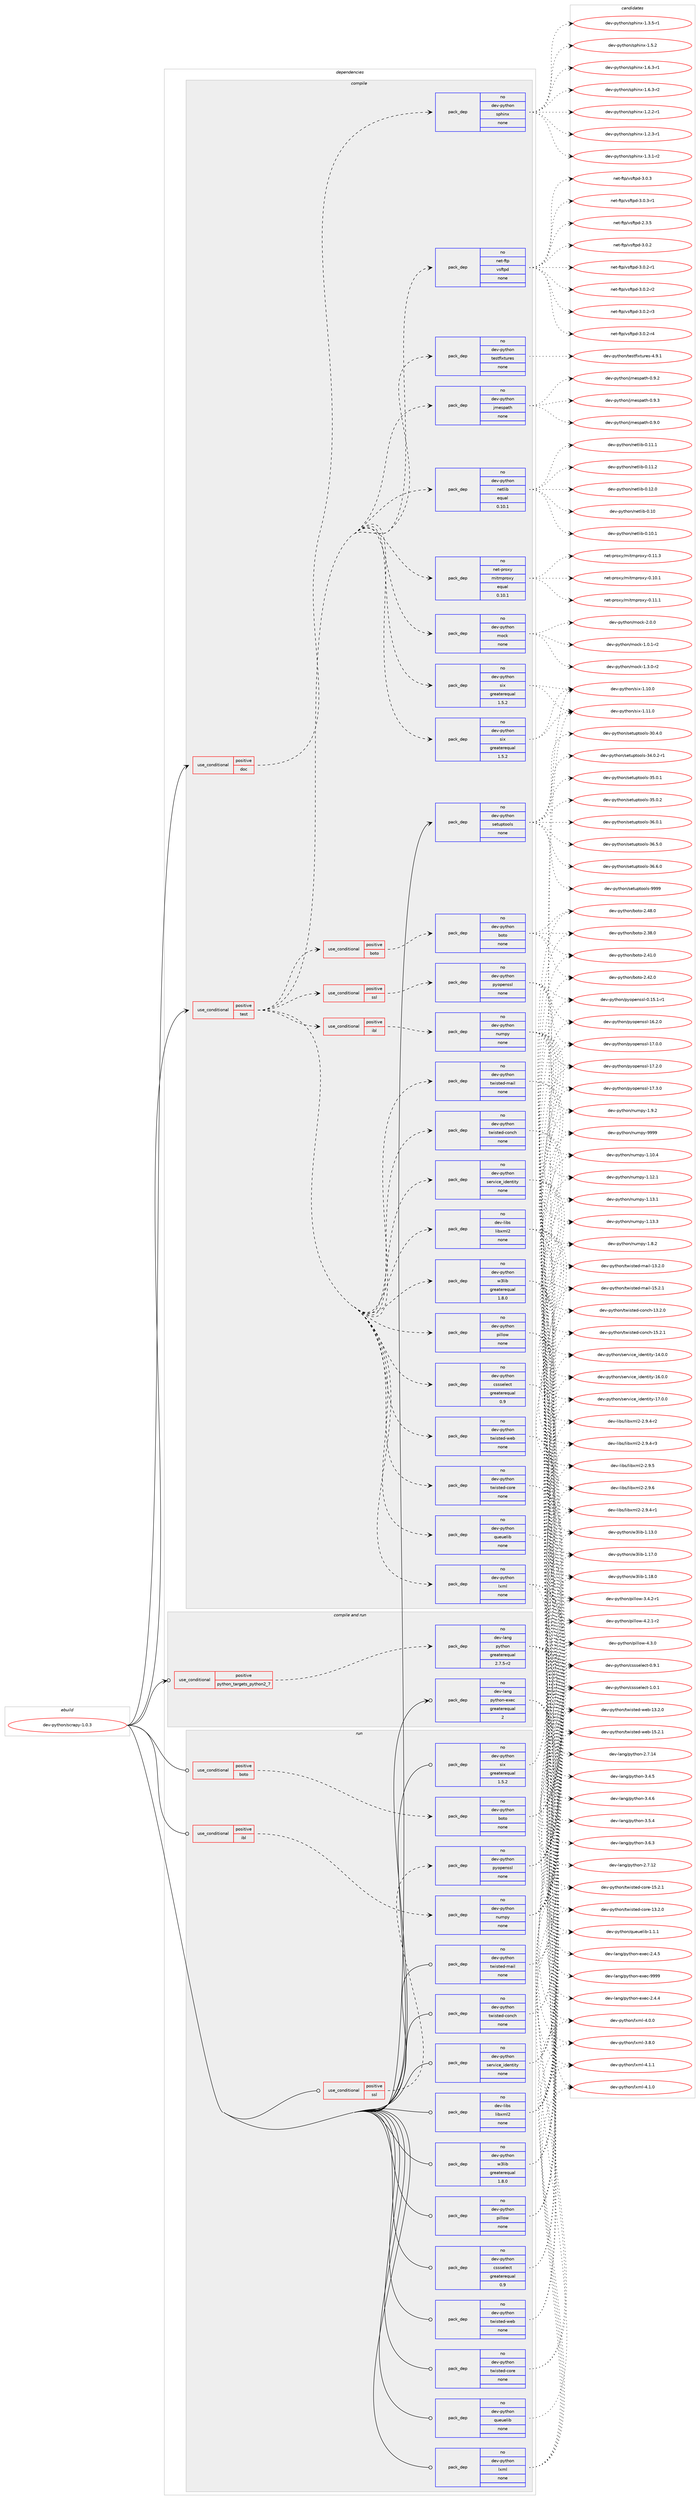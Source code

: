 digraph prolog {

# *************
# Graph options
# *************

newrank=true;
concentrate=true;
compound=true;
graph [rankdir=LR,fontname=Helvetica,fontsize=10,ranksep=1.5];#, ranksep=2.5, nodesep=0.2];
edge  [arrowhead=vee];
node  [fontname=Helvetica,fontsize=10];

# **********
# The ebuild
# **********

subgraph cluster_leftcol {
color=gray;
rank=same;
label=<<i>ebuild</i>>;
id [label="dev-python/scrapy-1.0.3", color=red, width=4, href="../dev-python/scrapy-1.0.3.svg"];
}

# ****************
# The dependencies
# ****************

subgraph cluster_midcol {
color=gray;
label=<<i>dependencies</i>>;
subgraph cluster_compile {
fillcolor="#eeeeee";
style=filled;
label=<<i>compile</i>>;
subgraph cond41405 {
dependency186584 [label=<<TABLE BORDER="0" CELLBORDER="1" CELLSPACING="0" CELLPADDING="4"><TR><TD ROWSPAN="3" CELLPADDING="10">use_conditional</TD></TR><TR><TD>positive</TD></TR><TR><TD>doc</TD></TR></TABLE>>, shape=none, color=red];
subgraph pack141225 {
dependency186585 [label=<<TABLE BORDER="0" CELLBORDER="1" CELLSPACING="0" CELLPADDING="4" WIDTH="220"><TR><TD ROWSPAN="6" CELLPADDING="30">pack_dep</TD></TR><TR><TD WIDTH="110">no</TD></TR><TR><TD>dev-python</TD></TR><TR><TD>sphinx</TD></TR><TR><TD>none</TD></TR><TR><TD></TD></TR></TABLE>>, shape=none, color=blue];
}
dependency186584:e -> dependency186585:w [weight=20,style="dashed",arrowhead="vee"];
}
id:e -> dependency186584:w [weight=20,style="solid",arrowhead="vee"];
subgraph cond41406 {
dependency186586 [label=<<TABLE BORDER="0" CELLBORDER="1" CELLSPACING="0" CELLPADDING="4"><TR><TD ROWSPAN="3" CELLPADDING="10">use_conditional</TD></TR><TR><TD>positive</TD></TR><TR><TD>test</TD></TR></TABLE>>, shape=none, color=red];
subgraph pack141226 {
dependency186587 [label=<<TABLE BORDER="0" CELLBORDER="1" CELLSPACING="0" CELLPADDING="4" WIDTH="220"><TR><TD ROWSPAN="6" CELLPADDING="30">pack_dep</TD></TR><TR><TD WIDTH="110">no</TD></TR><TR><TD>dev-python</TD></TR><TR><TD>six</TD></TR><TR><TD>greaterequal</TD></TR><TR><TD>1.5.2</TD></TR></TABLE>>, shape=none, color=blue];
}
dependency186586:e -> dependency186587:w [weight=20,style="dashed",arrowhead="vee"];
subgraph pack141227 {
dependency186588 [label=<<TABLE BORDER="0" CELLBORDER="1" CELLSPACING="0" CELLPADDING="4" WIDTH="220"><TR><TD ROWSPAN="6" CELLPADDING="30">pack_dep</TD></TR><TR><TD WIDTH="110">no</TD></TR><TR><TD>dev-libs</TD></TR><TR><TD>libxml2</TD></TR><TR><TD>none</TD></TR><TR><TD></TD></TR></TABLE>>, shape=none, color=blue];
}
dependency186586:e -> dependency186588:w [weight=20,style="dashed",arrowhead="vee"];
subgraph pack141228 {
dependency186589 [label=<<TABLE BORDER="0" CELLBORDER="1" CELLSPACING="0" CELLPADDING="4" WIDTH="220"><TR><TD ROWSPAN="6" CELLPADDING="30">pack_dep</TD></TR><TR><TD WIDTH="110">no</TD></TR><TR><TD>dev-python</TD></TR><TR><TD>pillow</TD></TR><TR><TD>none</TD></TR><TR><TD></TD></TR></TABLE>>, shape=none, color=blue];
}
dependency186586:e -> dependency186589:w [weight=20,style="dashed",arrowhead="vee"];
subgraph pack141229 {
dependency186590 [label=<<TABLE BORDER="0" CELLBORDER="1" CELLSPACING="0" CELLPADDING="4" WIDTH="220"><TR><TD ROWSPAN="6" CELLPADDING="30">pack_dep</TD></TR><TR><TD WIDTH="110">no</TD></TR><TR><TD>dev-python</TD></TR><TR><TD>lxml</TD></TR><TR><TD>none</TD></TR><TR><TD></TD></TR></TABLE>>, shape=none, color=blue];
}
dependency186586:e -> dependency186590:w [weight=20,style="dashed",arrowhead="vee"];
subgraph cond41407 {
dependency186591 [label=<<TABLE BORDER="0" CELLBORDER="1" CELLSPACING="0" CELLPADDING="4"><TR><TD ROWSPAN="3" CELLPADDING="10">use_conditional</TD></TR><TR><TD>positive</TD></TR><TR><TD>ibl</TD></TR></TABLE>>, shape=none, color=red];
subgraph pack141230 {
dependency186592 [label=<<TABLE BORDER="0" CELLBORDER="1" CELLSPACING="0" CELLPADDING="4" WIDTH="220"><TR><TD ROWSPAN="6" CELLPADDING="30">pack_dep</TD></TR><TR><TD WIDTH="110">no</TD></TR><TR><TD>dev-python</TD></TR><TR><TD>numpy</TD></TR><TR><TD>none</TD></TR><TR><TD></TD></TR></TABLE>>, shape=none, color=blue];
}
dependency186591:e -> dependency186592:w [weight=20,style="dashed",arrowhead="vee"];
}
dependency186586:e -> dependency186591:w [weight=20,style="dashed",arrowhead="vee"];
subgraph cond41408 {
dependency186593 [label=<<TABLE BORDER="0" CELLBORDER="1" CELLSPACING="0" CELLPADDING="4"><TR><TD ROWSPAN="3" CELLPADDING="10">use_conditional</TD></TR><TR><TD>positive</TD></TR><TR><TD>ssl</TD></TR></TABLE>>, shape=none, color=red];
subgraph pack141231 {
dependency186594 [label=<<TABLE BORDER="0" CELLBORDER="1" CELLSPACING="0" CELLPADDING="4" WIDTH="220"><TR><TD ROWSPAN="6" CELLPADDING="30">pack_dep</TD></TR><TR><TD WIDTH="110">no</TD></TR><TR><TD>dev-python</TD></TR><TR><TD>pyopenssl</TD></TR><TR><TD>none</TD></TR><TR><TD></TD></TR></TABLE>>, shape=none, color=blue];
}
dependency186593:e -> dependency186594:w [weight=20,style="dashed",arrowhead="vee"];
}
dependency186586:e -> dependency186593:w [weight=20,style="dashed",arrowhead="vee"];
subgraph cond41409 {
dependency186595 [label=<<TABLE BORDER="0" CELLBORDER="1" CELLSPACING="0" CELLPADDING="4"><TR><TD ROWSPAN="3" CELLPADDING="10">use_conditional</TD></TR><TR><TD>positive</TD></TR><TR><TD>boto</TD></TR></TABLE>>, shape=none, color=red];
subgraph pack141232 {
dependency186596 [label=<<TABLE BORDER="0" CELLBORDER="1" CELLSPACING="0" CELLPADDING="4" WIDTH="220"><TR><TD ROWSPAN="6" CELLPADDING="30">pack_dep</TD></TR><TR><TD WIDTH="110">no</TD></TR><TR><TD>dev-python</TD></TR><TR><TD>boto</TD></TR><TR><TD>none</TD></TR><TR><TD></TD></TR></TABLE>>, shape=none, color=blue];
}
dependency186595:e -> dependency186596:w [weight=20,style="dashed",arrowhead="vee"];
}
dependency186586:e -> dependency186595:w [weight=20,style="dashed",arrowhead="vee"];
subgraph pack141233 {
dependency186597 [label=<<TABLE BORDER="0" CELLBORDER="1" CELLSPACING="0" CELLPADDING="4" WIDTH="220"><TR><TD ROWSPAN="6" CELLPADDING="30">pack_dep</TD></TR><TR><TD WIDTH="110">no</TD></TR><TR><TD>dev-python</TD></TR><TR><TD>twisted-core</TD></TR><TR><TD>none</TD></TR><TR><TD></TD></TR></TABLE>>, shape=none, color=blue];
}
dependency186586:e -> dependency186597:w [weight=20,style="dashed",arrowhead="vee"];
subgraph pack141234 {
dependency186598 [label=<<TABLE BORDER="0" CELLBORDER="1" CELLSPACING="0" CELLPADDING="4" WIDTH="220"><TR><TD ROWSPAN="6" CELLPADDING="30">pack_dep</TD></TR><TR><TD WIDTH="110">no</TD></TR><TR><TD>dev-python</TD></TR><TR><TD>twisted-conch</TD></TR><TR><TD>none</TD></TR><TR><TD></TD></TR></TABLE>>, shape=none, color=blue];
}
dependency186586:e -> dependency186598:w [weight=20,style="dashed",arrowhead="vee"];
subgraph pack141235 {
dependency186599 [label=<<TABLE BORDER="0" CELLBORDER="1" CELLSPACING="0" CELLPADDING="4" WIDTH="220"><TR><TD ROWSPAN="6" CELLPADDING="30">pack_dep</TD></TR><TR><TD WIDTH="110">no</TD></TR><TR><TD>dev-python</TD></TR><TR><TD>twisted-mail</TD></TR><TR><TD>none</TD></TR><TR><TD></TD></TR></TABLE>>, shape=none, color=blue];
}
dependency186586:e -> dependency186599:w [weight=20,style="dashed",arrowhead="vee"];
subgraph pack141236 {
dependency186600 [label=<<TABLE BORDER="0" CELLBORDER="1" CELLSPACING="0" CELLPADDING="4" WIDTH="220"><TR><TD ROWSPAN="6" CELLPADDING="30">pack_dep</TD></TR><TR><TD WIDTH="110">no</TD></TR><TR><TD>dev-python</TD></TR><TR><TD>twisted-web</TD></TR><TR><TD>none</TD></TR><TR><TD></TD></TR></TABLE>>, shape=none, color=blue];
}
dependency186586:e -> dependency186600:w [weight=20,style="dashed",arrowhead="vee"];
subgraph pack141237 {
dependency186601 [label=<<TABLE BORDER="0" CELLBORDER="1" CELLSPACING="0" CELLPADDING="4" WIDTH="220"><TR><TD ROWSPAN="6" CELLPADDING="30">pack_dep</TD></TR><TR><TD WIDTH="110">no</TD></TR><TR><TD>dev-python</TD></TR><TR><TD>w3lib</TD></TR><TR><TD>greaterequal</TD></TR><TR><TD>1.8.0</TD></TR></TABLE>>, shape=none, color=blue];
}
dependency186586:e -> dependency186601:w [weight=20,style="dashed",arrowhead="vee"];
subgraph pack141238 {
dependency186602 [label=<<TABLE BORDER="0" CELLBORDER="1" CELLSPACING="0" CELLPADDING="4" WIDTH="220"><TR><TD ROWSPAN="6" CELLPADDING="30">pack_dep</TD></TR><TR><TD WIDTH="110">no</TD></TR><TR><TD>dev-python</TD></TR><TR><TD>queuelib</TD></TR><TR><TD>none</TD></TR><TR><TD></TD></TR></TABLE>>, shape=none, color=blue];
}
dependency186586:e -> dependency186602:w [weight=20,style="dashed",arrowhead="vee"];
subgraph pack141239 {
dependency186603 [label=<<TABLE BORDER="0" CELLBORDER="1" CELLSPACING="0" CELLPADDING="4" WIDTH="220"><TR><TD ROWSPAN="6" CELLPADDING="30">pack_dep</TD></TR><TR><TD WIDTH="110">no</TD></TR><TR><TD>dev-python</TD></TR><TR><TD>cssselect</TD></TR><TR><TD>greaterequal</TD></TR><TR><TD>0.9</TD></TR></TABLE>>, shape=none, color=blue];
}
dependency186586:e -> dependency186603:w [weight=20,style="dashed",arrowhead="vee"];
subgraph pack141240 {
dependency186604 [label=<<TABLE BORDER="0" CELLBORDER="1" CELLSPACING="0" CELLPADDING="4" WIDTH="220"><TR><TD ROWSPAN="6" CELLPADDING="30">pack_dep</TD></TR><TR><TD WIDTH="110">no</TD></TR><TR><TD>dev-python</TD></TR><TR><TD>six</TD></TR><TR><TD>greaterequal</TD></TR><TR><TD>1.5.2</TD></TR></TABLE>>, shape=none, color=blue];
}
dependency186586:e -> dependency186604:w [weight=20,style="dashed",arrowhead="vee"];
subgraph pack141241 {
dependency186605 [label=<<TABLE BORDER="0" CELLBORDER="1" CELLSPACING="0" CELLPADDING="4" WIDTH="220"><TR><TD ROWSPAN="6" CELLPADDING="30">pack_dep</TD></TR><TR><TD WIDTH="110">no</TD></TR><TR><TD>dev-python</TD></TR><TR><TD>service_identity</TD></TR><TR><TD>none</TD></TR><TR><TD></TD></TR></TABLE>>, shape=none, color=blue];
}
dependency186586:e -> dependency186605:w [weight=20,style="dashed",arrowhead="vee"];
subgraph pack141242 {
dependency186606 [label=<<TABLE BORDER="0" CELLBORDER="1" CELLSPACING="0" CELLPADDING="4" WIDTH="220"><TR><TD ROWSPAN="6" CELLPADDING="30">pack_dep</TD></TR><TR><TD WIDTH="110">no</TD></TR><TR><TD>dev-python</TD></TR><TR><TD>mock</TD></TR><TR><TD>none</TD></TR><TR><TD></TD></TR></TABLE>>, shape=none, color=blue];
}
dependency186586:e -> dependency186606:w [weight=20,style="dashed",arrowhead="vee"];
subgraph pack141243 {
dependency186607 [label=<<TABLE BORDER="0" CELLBORDER="1" CELLSPACING="0" CELLPADDING="4" WIDTH="220"><TR><TD ROWSPAN="6" CELLPADDING="30">pack_dep</TD></TR><TR><TD WIDTH="110">no</TD></TR><TR><TD>net-proxy</TD></TR><TR><TD>mitmproxy</TD></TR><TR><TD>equal</TD></TR><TR><TD>0.10.1</TD></TR></TABLE>>, shape=none, color=blue];
}
dependency186586:e -> dependency186607:w [weight=20,style="dashed",arrowhead="vee"];
subgraph pack141244 {
dependency186608 [label=<<TABLE BORDER="0" CELLBORDER="1" CELLSPACING="0" CELLPADDING="4" WIDTH="220"><TR><TD ROWSPAN="6" CELLPADDING="30">pack_dep</TD></TR><TR><TD WIDTH="110">no</TD></TR><TR><TD>dev-python</TD></TR><TR><TD>netlib</TD></TR><TR><TD>equal</TD></TR><TR><TD>0.10.1</TD></TR></TABLE>>, shape=none, color=blue];
}
dependency186586:e -> dependency186608:w [weight=20,style="dashed",arrowhead="vee"];
subgraph pack141245 {
dependency186609 [label=<<TABLE BORDER="0" CELLBORDER="1" CELLSPACING="0" CELLPADDING="4" WIDTH="220"><TR><TD ROWSPAN="6" CELLPADDING="30">pack_dep</TD></TR><TR><TD WIDTH="110">no</TD></TR><TR><TD>dev-python</TD></TR><TR><TD>jmespath</TD></TR><TR><TD>none</TD></TR><TR><TD></TD></TR></TABLE>>, shape=none, color=blue];
}
dependency186586:e -> dependency186609:w [weight=20,style="dashed",arrowhead="vee"];
subgraph pack141246 {
dependency186610 [label=<<TABLE BORDER="0" CELLBORDER="1" CELLSPACING="0" CELLPADDING="4" WIDTH="220"><TR><TD ROWSPAN="6" CELLPADDING="30">pack_dep</TD></TR><TR><TD WIDTH="110">no</TD></TR><TR><TD>dev-python</TD></TR><TR><TD>testfixtures</TD></TR><TR><TD>none</TD></TR><TR><TD></TD></TR></TABLE>>, shape=none, color=blue];
}
dependency186586:e -> dependency186610:w [weight=20,style="dashed",arrowhead="vee"];
subgraph pack141247 {
dependency186611 [label=<<TABLE BORDER="0" CELLBORDER="1" CELLSPACING="0" CELLPADDING="4" WIDTH="220"><TR><TD ROWSPAN="6" CELLPADDING="30">pack_dep</TD></TR><TR><TD WIDTH="110">no</TD></TR><TR><TD>net-ftp</TD></TR><TR><TD>vsftpd</TD></TR><TR><TD>none</TD></TR><TR><TD></TD></TR></TABLE>>, shape=none, color=blue];
}
dependency186586:e -> dependency186611:w [weight=20,style="dashed",arrowhead="vee"];
}
id:e -> dependency186586:w [weight=20,style="solid",arrowhead="vee"];
subgraph pack141248 {
dependency186612 [label=<<TABLE BORDER="0" CELLBORDER="1" CELLSPACING="0" CELLPADDING="4" WIDTH="220"><TR><TD ROWSPAN="6" CELLPADDING="30">pack_dep</TD></TR><TR><TD WIDTH="110">no</TD></TR><TR><TD>dev-python</TD></TR><TR><TD>setuptools</TD></TR><TR><TD>none</TD></TR><TR><TD></TD></TR></TABLE>>, shape=none, color=blue];
}
id:e -> dependency186612:w [weight=20,style="solid",arrowhead="vee"];
}
subgraph cluster_compileandrun {
fillcolor="#eeeeee";
style=filled;
label=<<i>compile and run</i>>;
subgraph cond41410 {
dependency186613 [label=<<TABLE BORDER="0" CELLBORDER="1" CELLSPACING="0" CELLPADDING="4"><TR><TD ROWSPAN="3" CELLPADDING="10">use_conditional</TD></TR><TR><TD>positive</TD></TR><TR><TD>python_targets_python2_7</TD></TR></TABLE>>, shape=none, color=red];
subgraph pack141249 {
dependency186614 [label=<<TABLE BORDER="0" CELLBORDER="1" CELLSPACING="0" CELLPADDING="4" WIDTH="220"><TR><TD ROWSPAN="6" CELLPADDING="30">pack_dep</TD></TR><TR><TD WIDTH="110">no</TD></TR><TR><TD>dev-lang</TD></TR><TR><TD>python</TD></TR><TR><TD>greaterequal</TD></TR><TR><TD>2.7.5-r2</TD></TR></TABLE>>, shape=none, color=blue];
}
dependency186613:e -> dependency186614:w [weight=20,style="dashed",arrowhead="vee"];
}
id:e -> dependency186613:w [weight=20,style="solid",arrowhead="odotvee"];
subgraph pack141250 {
dependency186615 [label=<<TABLE BORDER="0" CELLBORDER="1" CELLSPACING="0" CELLPADDING="4" WIDTH="220"><TR><TD ROWSPAN="6" CELLPADDING="30">pack_dep</TD></TR><TR><TD WIDTH="110">no</TD></TR><TR><TD>dev-lang</TD></TR><TR><TD>python-exec</TD></TR><TR><TD>greaterequal</TD></TR><TR><TD>2</TD></TR></TABLE>>, shape=none, color=blue];
}
id:e -> dependency186615:w [weight=20,style="solid",arrowhead="odotvee"];
}
subgraph cluster_run {
fillcolor="#eeeeee";
style=filled;
label=<<i>run</i>>;
subgraph cond41411 {
dependency186616 [label=<<TABLE BORDER="0" CELLBORDER="1" CELLSPACING="0" CELLPADDING="4"><TR><TD ROWSPAN="3" CELLPADDING="10">use_conditional</TD></TR><TR><TD>positive</TD></TR><TR><TD>boto</TD></TR></TABLE>>, shape=none, color=red];
subgraph pack141251 {
dependency186617 [label=<<TABLE BORDER="0" CELLBORDER="1" CELLSPACING="0" CELLPADDING="4" WIDTH="220"><TR><TD ROWSPAN="6" CELLPADDING="30">pack_dep</TD></TR><TR><TD WIDTH="110">no</TD></TR><TR><TD>dev-python</TD></TR><TR><TD>boto</TD></TR><TR><TD>none</TD></TR><TR><TD></TD></TR></TABLE>>, shape=none, color=blue];
}
dependency186616:e -> dependency186617:w [weight=20,style="dashed",arrowhead="vee"];
}
id:e -> dependency186616:w [weight=20,style="solid",arrowhead="odot"];
subgraph cond41412 {
dependency186618 [label=<<TABLE BORDER="0" CELLBORDER="1" CELLSPACING="0" CELLPADDING="4"><TR><TD ROWSPAN="3" CELLPADDING="10">use_conditional</TD></TR><TR><TD>positive</TD></TR><TR><TD>ibl</TD></TR></TABLE>>, shape=none, color=red];
subgraph pack141252 {
dependency186619 [label=<<TABLE BORDER="0" CELLBORDER="1" CELLSPACING="0" CELLPADDING="4" WIDTH="220"><TR><TD ROWSPAN="6" CELLPADDING="30">pack_dep</TD></TR><TR><TD WIDTH="110">no</TD></TR><TR><TD>dev-python</TD></TR><TR><TD>numpy</TD></TR><TR><TD>none</TD></TR><TR><TD></TD></TR></TABLE>>, shape=none, color=blue];
}
dependency186618:e -> dependency186619:w [weight=20,style="dashed",arrowhead="vee"];
}
id:e -> dependency186618:w [weight=20,style="solid",arrowhead="odot"];
subgraph cond41413 {
dependency186620 [label=<<TABLE BORDER="0" CELLBORDER="1" CELLSPACING="0" CELLPADDING="4"><TR><TD ROWSPAN="3" CELLPADDING="10">use_conditional</TD></TR><TR><TD>positive</TD></TR><TR><TD>ssl</TD></TR></TABLE>>, shape=none, color=red];
subgraph pack141253 {
dependency186621 [label=<<TABLE BORDER="0" CELLBORDER="1" CELLSPACING="0" CELLPADDING="4" WIDTH="220"><TR><TD ROWSPAN="6" CELLPADDING="30">pack_dep</TD></TR><TR><TD WIDTH="110">no</TD></TR><TR><TD>dev-python</TD></TR><TR><TD>pyopenssl</TD></TR><TR><TD>none</TD></TR><TR><TD></TD></TR></TABLE>>, shape=none, color=blue];
}
dependency186620:e -> dependency186621:w [weight=20,style="dashed",arrowhead="vee"];
}
id:e -> dependency186620:w [weight=20,style="solid",arrowhead="odot"];
subgraph pack141254 {
dependency186622 [label=<<TABLE BORDER="0" CELLBORDER="1" CELLSPACING="0" CELLPADDING="4" WIDTH="220"><TR><TD ROWSPAN="6" CELLPADDING="30">pack_dep</TD></TR><TR><TD WIDTH="110">no</TD></TR><TR><TD>dev-libs</TD></TR><TR><TD>libxml2</TD></TR><TR><TD>none</TD></TR><TR><TD></TD></TR></TABLE>>, shape=none, color=blue];
}
id:e -> dependency186622:w [weight=20,style="solid",arrowhead="odot"];
subgraph pack141255 {
dependency186623 [label=<<TABLE BORDER="0" CELLBORDER="1" CELLSPACING="0" CELLPADDING="4" WIDTH="220"><TR><TD ROWSPAN="6" CELLPADDING="30">pack_dep</TD></TR><TR><TD WIDTH="110">no</TD></TR><TR><TD>dev-python</TD></TR><TR><TD>cssselect</TD></TR><TR><TD>greaterequal</TD></TR><TR><TD>0.9</TD></TR></TABLE>>, shape=none, color=blue];
}
id:e -> dependency186623:w [weight=20,style="solid",arrowhead="odot"];
subgraph pack141256 {
dependency186624 [label=<<TABLE BORDER="0" CELLBORDER="1" CELLSPACING="0" CELLPADDING="4" WIDTH="220"><TR><TD ROWSPAN="6" CELLPADDING="30">pack_dep</TD></TR><TR><TD WIDTH="110">no</TD></TR><TR><TD>dev-python</TD></TR><TR><TD>lxml</TD></TR><TR><TD>none</TD></TR><TR><TD></TD></TR></TABLE>>, shape=none, color=blue];
}
id:e -> dependency186624:w [weight=20,style="solid",arrowhead="odot"];
subgraph pack141257 {
dependency186625 [label=<<TABLE BORDER="0" CELLBORDER="1" CELLSPACING="0" CELLPADDING="4" WIDTH="220"><TR><TD ROWSPAN="6" CELLPADDING="30">pack_dep</TD></TR><TR><TD WIDTH="110">no</TD></TR><TR><TD>dev-python</TD></TR><TR><TD>pillow</TD></TR><TR><TD>none</TD></TR><TR><TD></TD></TR></TABLE>>, shape=none, color=blue];
}
id:e -> dependency186625:w [weight=20,style="solid",arrowhead="odot"];
subgraph pack141258 {
dependency186626 [label=<<TABLE BORDER="0" CELLBORDER="1" CELLSPACING="0" CELLPADDING="4" WIDTH="220"><TR><TD ROWSPAN="6" CELLPADDING="30">pack_dep</TD></TR><TR><TD WIDTH="110">no</TD></TR><TR><TD>dev-python</TD></TR><TR><TD>queuelib</TD></TR><TR><TD>none</TD></TR><TR><TD></TD></TR></TABLE>>, shape=none, color=blue];
}
id:e -> dependency186626:w [weight=20,style="solid",arrowhead="odot"];
subgraph pack141259 {
dependency186627 [label=<<TABLE BORDER="0" CELLBORDER="1" CELLSPACING="0" CELLPADDING="4" WIDTH="220"><TR><TD ROWSPAN="6" CELLPADDING="30">pack_dep</TD></TR><TR><TD WIDTH="110">no</TD></TR><TR><TD>dev-python</TD></TR><TR><TD>service_identity</TD></TR><TR><TD>none</TD></TR><TR><TD></TD></TR></TABLE>>, shape=none, color=blue];
}
id:e -> dependency186627:w [weight=20,style="solid",arrowhead="odot"];
subgraph pack141260 {
dependency186628 [label=<<TABLE BORDER="0" CELLBORDER="1" CELLSPACING="0" CELLPADDING="4" WIDTH="220"><TR><TD ROWSPAN="6" CELLPADDING="30">pack_dep</TD></TR><TR><TD WIDTH="110">no</TD></TR><TR><TD>dev-python</TD></TR><TR><TD>six</TD></TR><TR><TD>greaterequal</TD></TR><TR><TD>1.5.2</TD></TR></TABLE>>, shape=none, color=blue];
}
id:e -> dependency186628:w [weight=20,style="solid",arrowhead="odot"];
subgraph pack141261 {
dependency186629 [label=<<TABLE BORDER="0" CELLBORDER="1" CELLSPACING="0" CELLPADDING="4" WIDTH="220"><TR><TD ROWSPAN="6" CELLPADDING="30">pack_dep</TD></TR><TR><TD WIDTH="110">no</TD></TR><TR><TD>dev-python</TD></TR><TR><TD>twisted-conch</TD></TR><TR><TD>none</TD></TR><TR><TD></TD></TR></TABLE>>, shape=none, color=blue];
}
id:e -> dependency186629:w [weight=20,style="solid",arrowhead="odot"];
subgraph pack141262 {
dependency186630 [label=<<TABLE BORDER="0" CELLBORDER="1" CELLSPACING="0" CELLPADDING="4" WIDTH="220"><TR><TD ROWSPAN="6" CELLPADDING="30">pack_dep</TD></TR><TR><TD WIDTH="110">no</TD></TR><TR><TD>dev-python</TD></TR><TR><TD>twisted-core</TD></TR><TR><TD>none</TD></TR><TR><TD></TD></TR></TABLE>>, shape=none, color=blue];
}
id:e -> dependency186630:w [weight=20,style="solid",arrowhead="odot"];
subgraph pack141263 {
dependency186631 [label=<<TABLE BORDER="0" CELLBORDER="1" CELLSPACING="0" CELLPADDING="4" WIDTH="220"><TR><TD ROWSPAN="6" CELLPADDING="30">pack_dep</TD></TR><TR><TD WIDTH="110">no</TD></TR><TR><TD>dev-python</TD></TR><TR><TD>twisted-mail</TD></TR><TR><TD>none</TD></TR><TR><TD></TD></TR></TABLE>>, shape=none, color=blue];
}
id:e -> dependency186631:w [weight=20,style="solid",arrowhead="odot"];
subgraph pack141264 {
dependency186632 [label=<<TABLE BORDER="0" CELLBORDER="1" CELLSPACING="0" CELLPADDING="4" WIDTH="220"><TR><TD ROWSPAN="6" CELLPADDING="30">pack_dep</TD></TR><TR><TD WIDTH="110">no</TD></TR><TR><TD>dev-python</TD></TR><TR><TD>twisted-web</TD></TR><TR><TD>none</TD></TR><TR><TD></TD></TR></TABLE>>, shape=none, color=blue];
}
id:e -> dependency186632:w [weight=20,style="solid",arrowhead="odot"];
subgraph pack141265 {
dependency186633 [label=<<TABLE BORDER="0" CELLBORDER="1" CELLSPACING="0" CELLPADDING="4" WIDTH="220"><TR><TD ROWSPAN="6" CELLPADDING="30">pack_dep</TD></TR><TR><TD WIDTH="110">no</TD></TR><TR><TD>dev-python</TD></TR><TR><TD>w3lib</TD></TR><TR><TD>greaterequal</TD></TR><TR><TD>1.8.0</TD></TR></TABLE>>, shape=none, color=blue];
}
id:e -> dependency186633:w [weight=20,style="solid",arrowhead="odot"];
}
}

# **************
# The candidates
# **************

subgraph cluster_choices {
rank=same;
color=gray;
label=<<i>candidates</i>>;

subgraph choice141225 {
color=black;
nodesep=1;
choice10010111845112121116104111110471151121041051101204549465046504511449 [label="dev-python/sphinx-1.2.2-r1", color=red, width=4,href="../dev-python/sphinx-1.2.2-r1.svg"];
choice10010111845112121116104111110471151121041051101204549465046514511449 [label="dev-python/sphinx-1.2.3-r1", color=red, width=4,href="../dev-python/sphinx-1.2.3-r1.svg"];
choice10010111845112121116104111110471151121041051101204549465146494511450 [label="dev-python/sphinx-1.3.1-r2", color=red, width=4,href="../dev-python/sphinx-1.3.1-r2.svg"];
choice10010111845112121116104111110471151121041051101204549465146534511449 [label="dev-python/sphinx-1.3.5-r1", color=red, width=4,href="../dev-python/sphinx-1.3.5-r1.svg"];
choice1001011184511212111610411111047115112104105110120454946534650 [label="dev-python/sphinx-1.5.2", color=red, width=4,href="../dev-python/sphinx-1.5.2.svg"];
choice10010111845112121116104111110471151121041051101204549465446514511449 [label="dev-python/sphinx-1.6.3-r1", color=red, width=4,href="../dev-python/sphinx-1.6.3-r1.svg"];
choice10010111845112121116104111110471151121041051101204549465446514511450 [label="dev-python/sphinx-1.6.3-r2", color=red, width=4,href="../dev-python/sphinx-1.6.3-r2.svg"];
dependency186585:e -> choice10010111845112121116104111110471151121041051101204549465046504511449:w [style=dotted,weight="100"];
dependency186585:e -> choice10010111845112121116104111110471151121041051101204549465046514511449:w [style=dotted,weight="100"];
dependency186585:e -> choice10010111845112121116104111110471151121041051101204549465146494511450:w [style=dotted,weight="100"];
dependency186585:e -> choice10010111845112121116104111110471151121041051101204549465146534511449:w [style=dotted,weight="100"];
dependency186585:e -> choice1001011184511212111610411111047115112104105110120454946534650:w [style=dotted,weight="100"];
dependency186585:e -> choice10010111845112121116104111110471151121041051101204549465446514511449:w [style=dotted,weight="100"];
dependency186585:e -> choice10010111845112121116104111110471151121041051101204549465446514511450:w [style=dotted,weight="100"];
}
subgraph choice141226 {
color=black;
nodesep=1;
choice100101118451121211161041111104711510512045494649484648 [label="dev-python/six-1.10.0", color=red, width=4,href="../dev-python/six-1.10.0.svg"];
choice100101118451121211161041111104711510512045494649494648 [label="dev-python/six-1.11.0", color=red, width=4,href="../dev-python/six-1.11.0.svg"];
dependency186587:e -> choice100101118451121211161041111104711510512045494649484648:w [style=dotted,weight="100"];
dependency186587:e -> choice100101118451121211161041111104711510512045494649494648:w [style=dotted,weight="100"];
}
subgraph choice141227 {
color=black;
nodesep=1;
choice10010111845108105981154710810598120109108504550465746524511449 [label="dev-libs/libxml2-2.9.4-r1", color=red, width=4,href="../dev-libs/libxml2-2.9.4-r1.svg"];
choice10010111845108105981154710810598120109108504550465746524511450 [label="dev-libs/libxml2-2.9.4-r2", color=red, width=4,href="../dev-libs/libxml2-2.9.4-r2.svg"];
choice10010111845108105981154710810598120109108504550465746524511451 [label="dev-libs/libxml2-2.9.4-r3", color=red, width=4,href="../dev-libs/libxml2-2.9.4-r3.svg"];
choice1001011184510810598115471081059812010910850455046574653 [label="dev-libs/libxml2-2.9.5", color=red, width=4,href="../dev-libs/libxml2-2.9.5.svg"];
choice1001011184510810598115471081059812010910850455046574654 [label="dev-libs/libxml2-2.9.6", color=red, width=4,href="../dev-libs/libxml2-2.9.6.svg"];
dependency186588:e -> choice10010111845108105981154710810598120109108504550465746524511449:w [style=dotted,weight="100"];
dependency186588:e -> choice10010111845108105981154710810598120109108504550465746524511450:w [style=dotted,weight="100"];
dependency186588:e -> choice10010111845108105981154710810598120109108504550465746524511451:w [style=dotted,weight="100"];
dependency186588:e -> choice1001011184510810598115471081059812010910850455046574653:w [style=dotted,weight="100"];
dependency186588:e -> choice1001011184510810598115471081059812010910850455046574654:w [style=dotted,weight="100"];
}
subgraph choice141228 {
color=black;
nodesep=1;
choice10010111845112121116104111110471121051081081111194551465246504511449 [label="dev-python/pillow-3.4.2-r1", color=red, width=4,href="../dev-python/pillow-3.4.2-r1.svg"];
choice10010111845112121116104111110471121051081081111194552465046494511450 [label="dev-python/pillow-4.2.1-r2", color=red, width=4,href="../dev-python/pillow-4.2.1-r2.svg"];
choice1001011184511212111610411111047112105108108111119455246514648 [label="dev-python/pillow-4.3.0", color=red, width=4,href="../dev-python/pillow-4.3.0.svg"];
dependency186589:e -> choice10010111845112121116104111110471121051081081111194551465246504511449:w [style=dotted,weight="100"];
dependency186589:e -> choice10010111845112121116104111110471121051081081111194552465046494511450:w [style=dotted,weight="100"];
dependency186589:e -> choice1001011184511212111610411111047112105108108111119455246514648:w [style=dotted,weight="100"];
}
subgraph choice141229 {
color=black;
nodesep=1;
choice1001011184511212111610411111047108120109108455146564648 [label="dev-python/lxml-3.8.0", color=red, width=4,href="../dev-python/lxml-3.8.0.svg"];
choice1001011184511212111610411111047108120109108455246484648 [label="dev-python/lxml-4.0.0", color=red, width=4,href="../dev-python/lxml-4.0.0.svg"];
choice1001011184511212111610411111047108120109108455246494648 [label="dev-python/lxml-4.1.0", color=red, width=4,href="../dev-python/lxml-4.1.0.svg"];
choice1001011184511212111610411111047108120109108455246494649 [label="dev-python/lxml-4.1.1", color=red, width=4,href="../dev-python/lxml-4.1.1.svg"];
dependency186590:e -> choice1001011184511212111610411111047108120109108455146564648:w [style=dotted,weight="100"];
dependency186590:e -> choice1001011184511212111610411111047108120109108455246484648:w [style=dotted,weight="100"];
dependency186590:e -> choice1001011184511212111610411111047108120109108455246494648:w [style=dotted,weight="100"];
dependency186590:e -> choice1001011184511212111610411111047108120109108455246494649:w [style=dotted,weight="100"];
}
subgraph choice141230 {
color=black;
nodesep=1;
choice100101118451121211161041111104711011710911212145494649484652 [label="dev-python/numpy-1.10.4", color=red, width=4,href="../dev-python/numpy-1.10.4.svg"];
choice100101118451121211161041111104711011710911212145494649504649 [label="dev-python/numpy-1.12.1", color=red, width=4,href="../dev-python/numpy-1.12.1.svg"];
choice100101118451121211161041111104711011710911212145494649514649 [label="dev-python/numpy-1.13.1", color=red, width=4,href="../dev-python/numpy-1.13.1.svg"];
choice100101118451121211161041111104711011710911212145494649514651 [label="dev-python/numpy-1.13.3", color=red, width=4,href="../dev-python/numpy-1.13.3.svg"];
choice1001011184511212111610411111047110117109112121454946564650 [label="dev-python/numpy-1.8.2", color=red, width=4,href="../dev-python/numpy-1.8.2.svg"];
choice1001011184511212111610411111047110117109112121454946574650 [label="dev-python/numpy-1.9.2", color=red, width=4,href="../dev-python/numpy-1.9.2.svg"];
choice10010111845112121116104111110471101171091121214557575757 [label="dev-python/numpy-9999", color=red, width=4,href="../dev-python/numpy-9999.svg"];
dependency186592:e -> choice100101118451121211161041111104711011710911212145494649484652:w [style=dotted,weight="100"];
dependency186592:e -> choice100101118451121211161041111104711011710911212145494649504649:w [style=dotted,weight="100"];
dependency186592:e -> choice100101118451121211161041111104711011710911212145494649514649:w [style=dotted,weight="100"];
dependency186592:e -> choice100101118451121211161041111104711011710911212145494649514651:w [style=dotted,weight="100"];
dependency186592:e -> choice1001011184511212111610411111047110117109112121454946564650:w [style=dotted,weight="100"];
dependency186592:e -> choice1001011184511212111610411111047110117109112121454946574650:w [style=dotted,weight="100"];
dependency186592:e -> choice10010111845112121116104111110471101171091121214557575757:w [style=dotted,weight="100"];
}
subgraph choice141231 {
color=black;
nodesep=1;
choice1001011184511212111610411111047112121111112101110115115108454846495346494511449 [label="dev-python/pyopenssl-0.15.1-r1", color=red, width=4,href="../dev-python/pyopenssl-0.15.1-r1.svg"];
choice100101118451121211161041111104711212111111210111011511510845495446504648 [label="dev-python/pyopenssl-16.2.0", color=red, width=4,href="../dev-python/pyopenssl-16.2.0.svg"];
choice100101118451121211161041111104711212111111210111011511510845495546484648 [label="dev-python/pyopenssl-17.0.0", color=red, width=4,href="../dev-python/pyopenssl-17.0.0.svg"];
choice100101118451121211161041111104711212111111210111011511510845495546504648 [label="dev-python/pyopenssl-17.2.0", color=red, width=4,href="../dev-python/pyopenssl-17.2.0.svg"];
choice100101118451121211161041111104711212111111210111011511510845495546514648 [label="dev-python/pyopenssl-17.3.0", color=red, width=4,href="../dev-python/pyopenssl-17.3.0.svg"];
dependency186594:e -> choice1001011184511212111610411111047112121111112101110115115108454846495346494511449:w [style=dotted,weight="100"];
dependency186594:e -> choice100101118451121211161041111104711212111111210111011511510845495446504648:w [style=dotted,weight="100"];
dependency186594:e -> choice100101118451121211161041111104711212111111210111011511510845495546484648:w [style=dotted,weight="100"];
dependency186594:e -> choice100101118451121211161041111104711212111111210111011511510845495546504648:w [style=dotted,weight="100"];
dependency186594:e -> choice100101118451121211161041111104711212111111210111011511510845495546514648:w [style=dotted,weight="100"];
}
subgraph choice141232 {
color=black;
nodesep=1;
choice10010111845112121116104111110479811111611145504651564648 [label="dev-python/boto-2.38.0", color=red, width=4,href="../dev-python/boto-2.38.0.svg"];
choice10010111845112121116104111110479811111611145504652494648 [label="dev-python/boto-2.41.0", color=red, width=4,href="../dev-python/boto-2.41.0.svg"];
choice10010111845112121116104111110479811111611145504652504648 [label="dev-python/boto-2.42.0", color=red, width=4,href="../dev-python/boto-2.42.0.svg"];
choice10010111845112121116104111110479811111611145504652564648 [label="dev-python/boto-2.48.0", color=red, width=4,href="../dev-python/boto-2.48.0.svg"];
dependency186596:e -> choice10010111845112121116104111110479811111611145504651564648:w [style=dotted,weight="100"];
dependency186596:e -> choice10010111845112121116104111110479811111611145504652494648:w [style=dotted,weight="100"];
dependency186596:e -> choice10010111845112121116104111110479811111611145504652504648:w [style=dotted,weight="100"];
dependency186596:e -> choice10010111845112121116104111110479811111611145504652564648:w [style=dotted,weight="100"];
}
subgraph choice141233 {
color=black;
nodesep=1;
choice1001011184511212111610411111047116119105115116101100459911111410145495146504648 [label="dev-python/twisted-core-13.2.0", color=red, width=4,href="../dev-python/twisted-core-13.2.0.svg"];
choice1001011184511212111610411111047116119105115116101100459911111410145495346504649 [label="dev-python/twisted-core-15.2.1", color=red, width=4,href="../dev-python/twisted-core-15.2.1.svg"];
dependency186597:e -> choice1001011184511212111610411111047116119105115116101100459911111410145495146504648:w [style=dotted,weight="100"];
dependency186597:e -> choice1001011184511212111610411111047116119105115116101100459911111410145495346504649:w [style=dotted,weight="100"];
}
subgraph choice141234 {
color=black;
nodesep=1;
choice100101118451121211161041111104711611910511511610110045991111109910445495146504648 [label="dev-python/twisted-conch-13.2.0", color=red, width=4,href="../dev-python/twisted-conch-13.2.0.svg"];
choice100101118451121211161041111104711611910511511610110045991111109910445495346504649 [label="dev-python/twisted-conch-15.2.1", color=red, width=4,href="../dev-python/twisted-conch-15.2.1.svg"];
dependency186598:e -> choice100101118451121211161041111104711611910511511610110045991111109910445495146504648:w [style=dotted,weight="100"];
dependency186598:e -> choice100101118451121211161041111104711611910511511610110045991111109910445495346504649:w [style=dotted,weight="100"];
}
subgraph choice141235 {
color=black;
nodesep=1;
choice1001011184511212111610411111047116119105115116101100451099710510845495146504648 [label="dev-python/twisted-mail-13.2.0", color=red, width=4,href="../dev-python/twisted-mail-13.2.0.svg"];
choice1001011184511212111610411111047116119105115116101100451099710510845495346504649 [label="dev-python/twisted-mail-15.2.1", color=red, width=4,href="../dev-python/twisted-mail-15.2.1.svg"];
dependency186599:e -> choice1001011184511212111610411111047116119105115116101100451099710510845495146504648:w [style=dotted,weight="100"];
dependency186599:e -> choice1001011184511212111610411111047116119105115116101100451099710510845495346504649:w [style=dotted,weight="100"];
}
subgraph choice141236 {
color=black;
nodesep=1;
choice1001011184511212111610411111047116119105115116101100451191019845495146504648 [label="dev-python/twisted-web-13.2.0", color=red, width=4,href="../dev-python/twisted-web-13.2.0.svg"];
choice1001011184511212111610411111047116119105115116101100451191019845495346504649 [label="dev-python/twisted-web-15.2.1", color=red, width=4,href="../dev-python/twisted-web-15.2.1.svg"];
dependency186600:e -> choice1001011184511212111610411111047116119105115116101100451191019845495146504648:w [style=dotted,weight="100"];
dependency186600:e -> choice1001011184511212111610411111047116119105115116101100451191019845495346504649:w [style=dotted,weight="100"];
}
subgraph choice141237 {
color=black;
nodesep=1;
choice1001011184511212111610411111047119511081059845494649514648 [label="dev-python/w3lib-1.13.0", color=red, width=4,href="../dev-python/w3lib-1.13.0.svg"];
choice1001011184511212111610411111047119511081059845494649554648 [label="dev-python/w3lib-1.17.0", color=red, width=4,href="../dev-python/w3lib-1.17.0.svg"];
choice1001011184511212111610411111047119511081059845494649564648 [label="dev-python/w3lib-1.18.0", color=red, width=4,href="../dev-python/w3lib-1.18.0.svg"];
dependency186601:e -> choice1001011184511212111610411111047119511081059845494649514648:w [style=dotted,weight="100"];
dependency186601:e -> choice1001011184511212111610411111047119511081059845494649554648:w [style=dotted,weight="100"];
dependency186601:e -> choice1001011184511212111610411111047119511081059845494649564648:w [style=dotted,weight="100"];
}
subgraph choice141238 {
color=black;
nodesep=1;
choice100101118451121211161041111104711311710111710110810598454946494649 [label="dev-python/queuelib-1.1.1", color=red, width=4,href="../dev-python/queuelib-1.1.1.svg"];
dependency186602:e -> choice100101118451121211161041111104711311710111710110810598454946494649:w [style=dotted,weight="100"];
}
subgraph choice141239 {
color=black;
nodesep=1;
choice10010111845112121116104111110479911511511510110810199116454846574649 [label="dev-python/cssselect-0.9.1", color=red, width=4,href="../dev-python/cssselect-0.9.1.svg"];
choice10010111845112121116104111110479911511511510110810199116454946484649 [label="dev-python/cssselect-1.0.1", color=red, width=4,href="../dev-python/cssselect-1.0.1.svg"];
dependency186603:e -> choice10010111845112121116104111110479911511511510110810199116454846574649:w [style=dotted,weight="100"];
dependency186603:e -> choice10010111845112121116104111110479911511511510110810199116454946484649:w [style=dotted,weight="100"];
}
subgraph choice141240 {
color=black;
nodesep=1;
choice100101118451121211161041111104711510512045494649484648 [label="dev-python/six-1.10.0", color=red, width=4,href="../dev-python/six-1.10.0.svg"];
choice100101118451121211161041111104711510512045494649494648 [label="dev-python/six-1.11.0", color=red, width=4,href="../dev-python/six-1.11.0.svg"];
dependency186604:e -> choice100101118451121211161041111104711510512045494649484648:w [style=dotted,weight="100"];
dependency186604:e -> choice100101118451121211161041111104711510512045494649494648:w [style=dotted,weight="100"];
}
subgraph choice141241 {
color=black;
nodesep=1;
choice1001011184511212111610411111047115101114118105991019510510010111011610511612145495246484648 [label="dev-python/service_identity-14.0.0", color=red, width=4,href="../dev-python/service_identity-14.0.0.svg"];
choice1001011184511212111610411111047115101114118105991019510510010111011610511612145495446484648 [label="dev-python/service_identity-16.0.0", color=red, width=4,href="../dev-python/service_identity-16.0.0.svg"];
choice1001011184511212111610411111047115101114118105991019510510010111011610511612145495546484648 [label="dev-python/service_identity-17.0.0", color=red, width=4,href="../dev-python/service_identity-17.0.0.svg"];
dependency186605:e -> choice1001011184511212111610411111047115101114118105991019510510010111011610511612145495246484648:w [style=dotted,weight="100"];
dependency186605:e -> choice1001011184511212111610411111047115101114118105991019510510010111011610511612145495446484648:w [style=dotted,weight="100"];
dependency186605:e -> choice1001011184511212111610411111047115101114118105991019510510010111011610511612145495546484648:w [style=dotted,weight="100"];
}
subgraph choice141242 {
color=black;
nodesep=1;
choice1001011184511212111610411111047109111991074549464846494511450 [label="dev-python/mock-1.0.1-r2", color=red, width=4,href="../dev-python/mock-1.0.1-r2.svg"];
choice1001011184511212111610411111047109111991074549465146484511450 [label="dev-python/mock-1.3.0-r2", color=red, width=4,href="../dev-python/mock-1.3.0-r2.svg"];
choice100101118451121211161041111104710911199107455046484648 [label="dev-python/mock-2.0.0", color=red, width=4,href="../dev-python/mock-2.0.0.svg"];
dependency186606:e -> choice1001011184511212111610411111047109111991074549464846494511450:w [style=dotted,weight="100"];
dependency186606:e -> choice1001011184511212111610411111047109111991074549465146484511450:w [style=dotted,weight="100"];
dependency186606:e -> choice100101118451121211161041111104710911199107455046484648:w [style=dotted,weight="100"];
}
subgraph choice141243 {
color=black;
nodesep=1;
choice110101116451121141111201214710910511610911211411112012145484649484649 [label="net-proxy/mitmproxy-0.10.1", color=red, width=4,href="../net-proxy/mitmproxy-0.10.1.svg"];
choice110101116451121141111201214710910511610911211411112012145484649494649 [label="net-proxy/mitmproxy-0.11.1", color=red, width=4,href="../net-proxy/mitmproxy-0.11.1.svg"];
choice110101116451121141111201214710910511610911211411112012145484649494651 [label="net-proxy/mitmproxy-0.11.3", color=red, width=4,href="../net-proxy/mitmproxy-0.11.3.svg"];
dependency186607:e -> choice110101116451121141111201214710910511610911211411112012145484649484649:w [style=dotted,weight="100"];
dependency186607:e -> choice110101116451121141111201214710910511610911211411112012145484649494649:w [style=dotted,weight="100"];
dependency186607:e -> choice110101116451121141111201214710910511610911211411112012145484649494651:w [style=dotted,weight="100"];
}
subgraph choice141244 {
color=black;
nodesep=1;
choice1001011184511212111610411111047110101116108105984548464948 [label="dev-python/netlib-0.10", color=red, width=4,href="../dev-python/netlib-0.10.svg"];
choice10010111845112121116104111110471101011161081059845484649484649 [label="dev-python/netlib-0.10.1", color=red, width=4,href="../dev-python/netlib-0.10.1.svg"];
choice10010111845112121116104111110471101011161081059845484649494649 [label="dev-python/netlib-0.11.1", color=red, width=4,href="../dev-python/netlib-0.11.1.svg"];
choice10010111845112121116104111110471101011161081059845484649494650 [label="dev-python/netlib-0.11.2", color=red, width=4,href="../dev-python/netlib-0.11.2.svg"];
choice10010111845112121116104111110471101011161081059845484649504648 [label="dev-python/netlib-0.12.0", color=red, width=4,href="../dev-python/netlib-0.12.0.svg"];
dependency186608:e -> choice1001011184511212111610411111047110101116108105984548464948:w [style=dotted,weight="100"];
dependency186608:e -> choice10010111845112121116104111110471101011161081059845484649484649:w [style=dotted,weight="100"];
dependency186608:e -> choice10010111845112121116104111110471101011161081059845484649494649:w [style=dotted,weight="100"];
dependency186608:e -> choice10010111845112121116104111110471101011161081059845484649494650:w [style=dotted,weight="100"];
dependency186608:e -> choice10010111845112121116104111110471101011161081059845484649504648:w [style=dotted,weight="100"];
}
subgraph choice141245 {
color=black;
nodesep=1;
choice100101118451121211161041111104710610910111511297116104454846574648 [label="dev-python/jmespath-0.9.0", color=red, width=4,href="../dev-python/jmespath-0.9.0.svg"];
choice100101118451121211161041111104710610910111511297116104454846574650 [label="dev-python/jmespath-0.9.2", color=red, width=4,href="../dev-python/jmespath-0.9.2.svg"];
choice100101118451121211161041111104710610910111511297116104454846574651 [label="dev-python/jmespath-0.9.3", color=red, width=4,href="../dev-python/jmespath-0.9.3.svg"];
dependency186609:e -> choice100101118451121211161041111104710610910111511297116104454846574648:w [style=dotted,weight="100"];
dependency186609:e -> choice100101118451121211161041111104710610910111511297116104454846574650:w [style=dotted,weight="100"];
dependency186609:e -> choice100101118451121211161041111104710610910111511297116104454846574651:w [style=dotted,weight="100"];
}
subgraph choice141246 {
color=black;
nodesep=1;
choice1001011184511212111610411111047116101115116102105120116117114101115455246574649 [label="dev-python/testfixtures-4.9.1", color=red, width=4,href="../dev-python/testfixtures-4.9.1.svg"];
dependency186610:e -> choice1001011184511212111610411111047116101115116102105120116117114101115455246574649:w [style=dotted,weight="100"];
}
subgraph choice141247 {
color=black;
nodesep=1;
choice1101011164510211611247118115102116112100455046514653 [label="net-ftp/vsftpd-2.3.5", color=red, width=4,href="../net-ftp/vsftpd-2.3.5.svg"];
choice1101011164510211611247118115102116112100455146484650 [label="net-ftp/vsftpd-3.0.2", color=red, width=4,href="../net-ftp/vsftpd-3.0.2.svg"];
choice11010111645102116112471181151021161121004551464846504511449 [label="net-ftp/vsftpd-3.0.2-r1", color=red, width=4,href="../net-ftp/vsftpd-3.0.2-r1.svg"];
choice11010111645102116112471181151021161121004551464846504511450 [label="net-ftp/vsftpd-3.0.2-r2", color=red, width=4,href="../net-ftp/vsftpd-3.0.2-r2.svg"];
choice11010111645102116112471181151021161121004551464846504511451 [label="net-ftp/vsftpd-3.0.2-r3", color=red, width=4,href="../net-ftp/vsftpd-3.0.2-r3.svg"];
choice11010111645102116112471181151021161121004551464846504511452 [label="net-ftp/vsftpd-3.0.2-r4", color=red, width=4,href="../net-ftp/vsftpd-3.0.2-r4.svg"];
choice1101011164510211611247118115102116112100455146484651 [label="net-ftp/vsftpd-3.0.3", color=red, width=4,href="../net-ftp/vsftpd-3.0.3.svg"];
choice11010111645102116112471181151021161121004551464846514511449 [label="net-ftp/vsftpd-3.0.3-r1", color=red, width=4,href="../net-ftp/vsftpd-3.0.3-r1.svg"];
dependency186611:e -> choice1101011164510211611247118115102116112100455046514653:w [style=dotted,weight="100"];
dependency186611:e -> choice1101011164510211611247118115102116112100455146484650:w [style=dotted,weight="100"];
dependency186611:e -> choice11010111645102116112471181151021161121004551464846504511449:w [style=dotted,weight="100"];
dependency186611:e -> choice11010111645102116112471181151021161121004551464846504511450:w [style=dotted,weight="100"];
dependency186611:e -> choice11010111645102116112471181151021161121004551464846504511451:w [style=dotted,weight="100"];
dependency186611:e -> choice11010111645102116112471181151021161121004551464846504511452:w [style=dotted,weight="100"];
dependency186611:e -> choice1101011164510211611247118115102116112100455146484651:w [style=dotted,weight="100"];
dependency186611:e -> choice11010111645102116112471181151021161121004551464846514511449:w [style=dotted,weight="100"];
}
subgraph choice141248 {
color=black;
nodesep=1;
choice100101118451121211161041111104711510111611711211611111110811545514846524648 [label="dev-python/setuptools-30.4.0", color=red, width=4,href="../dev-python/setuptools-30.4.0.svg"];
choice1001011184511212111610411111047115101116117112116111111108115455152464846504511449 [label="dev-python/setuptools-34.0.2-r1", color=red, width=4,href="../dev-python/setuptools-34.0.2-r1.svg"];
choice100101118451121211161041111104711510111611711211611111110811545515346484649 [label="dev-python/setuptools-35.0.1", color=red, width=4,href="../dev-python/setuptools-35.0.1.svg"];
choice100101118451121211161041111104711510111611711211611111110811545515346484650 [label="dev-python/setuptools-35.0.2", color=red, width=4,href="../dev-python/setuptools-35.0.2.svg"];
choice100101118451121211161041111104711510111611711211611111110811545515446484649 [label="dev-python/setuptools-36.0.1", color=red, width=4,href="../dev-python/setuptools-36.0.1.svg"];
choice100101118451121211161041111104711510111611711211611111110811545515446534648 [label="dev-python/setuptools-36.5.0", color=red, width=4,href="../dev-python/setuptools-36.5.0.svg"];
choice100101118451121211161041111104711510111611711211611111110811545515446544648 [label="dev-python/setuptools-36.6.0", color=red, width=4,href="../dev-python/setuptools-36.6.0.svg"];
choice10010111845112121116104111110471151011161171121161111111081154557575757 [label="dev-python/setuptools-9999", color=red, width=4,href="../dev-python/setuptools-9999.svg"];
dependency186612:e -> choice100101118451121211161041111104711510111611711211611111110811545514846524648:w [style=dotted,weight="100"];
dependency186612:e -> choice1001011184511212111610411111047115101116117112116111111108115455152464846504511449:w [style=dotted,weight="100"];
dependency186612:e -> choice100101118451121211161041111104711510111611711211611111110811545515346484649:w [style=dotted,weight="100"];
dependency186612:e -> choice100101118451121211161041111104711510111611711211611111110811545515346484650:w [style=dotted,weight="100"];
dependency186612:e -> choice100101118451121211161041111104711510111611711211611111110811545515446484649:w [style=dotted,weight="100"];
dependency186612:e -> choice100101118451121211161041111104711510111611711211611111110811545515446534648:w [style=dotted,weight="100"];
dependency186612:e -> choice100101118451121211161041111104711510111611711211611111110811545515446544648:w [style=dotted,weight="100"];
dependency186612:e -> choice10010111845112121116104111110471151011161171121161111111081154557575757:w [style=dotted,weight="100"];
}
subgraph choice141249 {
color=black;
nodesep=1;
choice10010111845108971101034711212111610411111045504655464950 [label="dev-lang/python-2.7.12", color=red, width=4,href="../dev-lang/python-2.7.12.svg"];
choice10010111845108971101034711212111610411111045504655464952 [label="dev-lang/python-2.7.14", color=red, width=4,href="../dev-lang/python-2.7.14.svg"];
choice100101118451089711010347112121116104111110455146524653 [label="dev-lang/python-3.4.5", color=red, width=4,href="../dev-lang/python-3.4.5.svg"];
choice100101118451089711010347112121116104111110455146524654 [label="dev-lang/python-3.4.6", color=red, width=4,href="../dev-lang/python-3.4.6.svg"];
choice100101118451089711010347112121116104111110455146534652 [label="dev-lang/python-3.5.4", color=red, width=4,href="../dev-lang/python-3.5.4.svg"];
choice100101118451089711010347112121116104111110455146544651 [label="dev-lang/python-3.6.3", color=red, width=4,href="../dev-lang/python-3.6.3.svg"];
dependency186614:e -> choice10010111845108971101034711212111610411111045504655464950:w [style=dotted,weight="100"];
dependency186614:e -> choice10010111845108971101034711212111610411111045504655464952:w [style=dotted,weight="100"];
dependency186614:e -> choice100101118451089711010347112121116104111110455146524653:w [style=dotted,weight="100"];
dependency186614:e -> choice100101118451089711010347112121116104111110455146524654:w [style=dotted,weight="100"];
dependency186614:e -> choice100101118451089711010347112121116104111110455146534652:w [style=dotted,weight="100"];
dependency186614:e -> choice100101118451089711010347112121116104111110455146544651:w [style=dotted,weight="100"];
}
subgraph choice141250 {
color=black;
nodesep=1;
choice1001011184510897110103471121211161041111104510112010199455046524652 [label="dev-lang/python-exec-2.4.4", color=red, width=4,href="../dev-lang/python-exec-2.4.4.svg"];
choice1001011184510897110103471121211161041111104510112010199455046524653 [label="dev-lang/python-exec-2.4.5", color=red, width=4,href="../dev-lang/python-exec-2.4.5.svg"];
choice10010111845108971101034711212111610411111045101120101994557575757 [label="dev-lang/python-exec-9999", color=red, width=4,href="../dev-lang/python-exec-9999.svg"];
dependency186615:e -> choice1001011184510897110103471121211161041111104510112010199455046524652:w [style=dotted,weight="100"];
dependency186615:e -> choice1001011184510897110103471121211161041111104510112010199455046524653:w [style=dotted,weight="100"];
dependency186615:e -> choice10010111845108971101034711212111610411111045101120101994557575757:w [style=dotted,weight="100"];
}
subgraph choice141251 {
color=black;
nodesep=1;
choice10010111845112121116104111110479811111611145504651564648 [label="dev-python/boto-2.38.0", color=red, width=4,href="../dev-python/boto-2.38.0.svg"];
choice10010111845112121116104111110479811111611145504652494648 [label="dev-python/boto-2.41.0", color=red, width=4,href="../dev-python/boto-2.41.0.svg"];
choice10010111845112121116104111110479811111611145504652504648 [label="dev-python/boto-2.42.0", color=red, width=4,href="../dev-python/boto-2.42.0.svg"];
choice10010111845112121116104111110479811111611145504652564648 [label="dev-python/boto-2.48.0", color=red, width=4,href="../dev-python/boto-2.48.0.svg"];
dependency186617:e -> choice10010111845112121116104111110479811111611145504651564648:w [style=dotted,weight="100"];
dependency186617:e -> choice10010111845112121116104111110479811111611145504652494648:w [style=dotted,weight="100"];
dependency186617:e -> choice10010111845112121116104111110479811111611145504652504648:w [style=dotted,weight="100"];
dependency186617:e -> choice10010111845112121116104111110479811111611145504652564648:w [style=dotted,weight="100"];
}
subgraph choice141252 {
color=black;
nodesep=1;
choice100101118451121211161041111104711011710911212145494649484652 [label="dev-python/numpy-1.10.4", color=red, width=4,href="../dev-python/numpy-1.10.4.svg"];
choice100101118451121211161041111104711011710911212145494649504649 [label="dev-python/numpy-1.12.1", color=red, width=4,href="../dev-python/numpy-1.12.1.svg"];
choice100101118451121211161041111104711011710911212145494649514649 [label="dev-python/numpy-1.13.1", color=red, width=4,href="../dev-python/numpy-1.13.1.svg"];
choice100101118451121211161041111104711011710911212145494649514651 [label="dev-python/numpy-1.13.3", color=red, width=4,href="../dev-python/numpy-1.13.3.svg"];
choice1001011184511212111610411111047110117109112121454946564650 [label="dev-python/numpy-1.8.2", color=red, width=4,href="../dev-python/numpy-1.8.2.svg"];
choice1001011184511212111610411111047110117109112121454946574650 [label="dev-python/numpy-1.9.2", color=red, width=4,href="../dev-python/numpy-1.9.2.svg"];
choice10010111845112121116104111110471101171091121214557575757 [label="dev-python/numpy-9999", color=red, width=4,href="../dev-python/numpy-9999.svg"];
dependency186619:e -> choice100101118451121211161041111104711011710911212145494649484652:w [style=dotted,weight="100"];
dependency186619:e -> choice100101118451121211161041111104711011710911212145494649504649:w [style=dotted,weight="100"];
dependency186619:e -> choice100101118451121211161041111104711011710911212145494649514649:w [style=dotted,weight="100"];
dependency186619:e -> choice100101118451121211161041111104711011710911212145494649514651:w [style=dotted,weight="100"];
dependency186619:e -> choice1001011184511212111610411111047110117109112121454946564650:w [style=dotted,weight="100"];
dependency186619:e -> choice1001011184511212111610411111047110117109112121454946574650:w [style=dotted,weight="100"];
dependency186619:e -> choice10010111845112121116104111110471101171091121214557575757:w [style=dotted,weight="100"];
}
subgraph choice141253 {
color=black;
nodesep=1;
choice1001011184511212111610411111047112121111112101110115115108454846495346494511449 [label="dev-python/pyopenssl-0.15.1-r1", color=red, width=4,href="../dev-python/pyopenssl-0.15.1-r1.svg"];
choice100101118451121211161041111104711212111111210111011511510845495446504648 [label="dev-python/pyopenssl-16.2.0", color=red, width=4,href="../dev-python/pyopenssl-16.2.0.svg"];
choice100101118451121211161041111104711212111111210111011511510845495546484648 [label="dev-python/pyopenssl-17.0.0", color=red, width=4,href="../dev-python/pyopenssl-17.0.0.svg"];
choice100101118451121211161041111104711212111111210111011511510845495546504648 [label="dev-python/pyopenssl-17.2.0", color=red, width=4,href="../dev-python/pyopenssl-17.2.0.svg"];
choice100101118451121211161041111104711212111111210111011511510845495546514648 [label="dev-python/pyopenssl-17.3.0", color=red, width=4,href="../dev-python/pyopenssl-17.3.0.svg"];
dependency186621:e -> choice1001011184511212111610411111047112121111112101110115115108454846495346494511449:w [style=dotted,weight="100"];
dependency186621:e -> choice100101118451121211161041111104711212111111210111011511510845495446504648:w [style=dotted,weight="100"];
dependency186621:e -> choice100101118451121211161041111104711212111111210111011511510845495546484648:w [style=dotted,weight="100"];
dependency186621:e -> choice100101118451121211161041111104711212111111210111011511510845495546504648:w [style=dotted,weight="100"];
dependency186621:e -> choice100101118451121211161041111104711212111111210111011511510845495546514648:w [style=dotted,weight="100"];
}
subgraph choice141254 {
color=black;
nodesep=1;
choice10010111845108105981154710810598120109108504550465746524511449 [label="dev-libs/libxml2-2.9.4-r1", color=red, width=4,href="../dev-libs/libxml2-2.9.4-r1.svg"];
choice10010111845108105981154710810598120109108504550465746524511450 [label="dev-libs/libxml2-2.9.4-r2", color=red, width=4,href="../dev-libs/libxml2-2.9.4-r2.svg"];
choice10010111845108105981154710810598120109108504550465746524511451 [label="dev-libs/libxml2-2.9.4-r3", color=red, width=4,href="../dev-libs/libxml2-2.9.4-r3.svg"];
choice1001011184510810598115471081059812010910850455046574653 [label="dev-libs/libxml2-2.9.5", color=red, width=4,href="../dev-libs/libxml2-2.9.5.svg"];
choice1001011184510810598115471081059812010910850455046574654 [label="dev-libs/libxml2-2.9.6", color=red, width=4,href="../dev-libs/libxml2-2.9.6.svg"];
dependency186622:e -> choice10010111845108105981154710810598120109108504550465746524511449:w [style=dotted,weight="100"];
dependency186622:e -> choice10010111845108105981154710810598120109108504550465746524511450:w [style=dotted,weight="100"];
dependency186622:e -> choice10010111845108105981154710810598120109108504550465746524511451:w [style=dotted,weight="100"];
dependency186622:e -> choice1001011184510810598115471081059812010910850455046574653:w [style=dotted,weight="100"];
dependency186622:e -> choice1001011184510810598115471081059812010910850455046574654:w [style=dotted,weight="100"];
}
subgraph choice141255 {
color=black;
nodesep=1;
choice10010111845112121116104111110479911511511510110810199116454846574649 [label="dev-python/cssselect-0.9.1", color=red, width=4,href="../dev-python/cssselect-0.9.1.svg"];
choice10010111845112121116104111110479911511511510110810199116454946484649 [label="dev-python/cssselect-1.0.1", color=red, width=4,href="../dev-python/cssselect-1.0.1.svg"];
dependency186623:e -> choice10010111845112121116104111110479911511511510110810199116454846574649:w [style=dotted,weight="100"];
dependency186623:e -> choice10010111845112121116104111110479911511511510110810199116454946484649:w [style=dotted,weight="100"];
}
subgraph choice141256 {
color=black;
nodesep=1;
choice1001011184511212111610411111047108120109108455146564648 [label="dev-python/lxml-3.8.0", color=red, width=4,href="../dev-python/lxml-3.8.0.svg"];
choice1001011184511212111610411111047108120109108455246484648 [label="dev-python/lxml-4.0.0", color=red, width=4,href="../dev-python/lxml-4.0.0.svg"];
choice1001011184511212111610411111047108120109108455246494648 [label="dev-python/lxml-4.1.0", color=red, width=4,href="../dev-python/lxml-4.1.0.svg"];
choice1001011184511212111610411111047108120109108455246494649 [label="dev-python/lxml-4.1.1", color=red, width=4,href="../dev-python/lxml-4.1.1.svg"];
dependency186624:e -> choice1001011184511212111610411111047108120109108455146564648:w [style=dotted,weight="100"];
dependency186624:e -> choice1001011184511212111610411111047108120109108455246484648:w [style=dotted,weight="100"];
dependency186624:e -> choice1001011184511212111610411111047108120109108455246494648:w [style=dotted,weight="100"];
dependency186624:e -> choice1001011184511212111610411111047108120109108455246494649:w [style=dotted,weight="100"];
}
subgraph choice141257 {
color=black;
nodesep=1;
choice10010111845112121116104111110471121051081081111194551465246504511449 [label="dev-python/pillow-3.4.2-r1", color=red, width=4,href="../dev-python/pillow-3.4.2-r1.svg"];
choice10010111845112121116104111110471121051081081111194552465046494511450 [label="dev-python/pillow-4.2.1-r2", color=red, width=4,href="../dev-python/pillow-4.2.1-r2.svg"];
choice1001011184511212111610411111047112105108108111119455246514648 [label="dev-python/pillow-4.3.0", color=red, width=4,href="../dev-python/pillow-4.3.0.svg"];
dependency186625:e -> choice10010111845112121116104111110471121051081081111194551465246504511449:w [style=dotted,weight="100"];
dependency186625:e -> choice10010111845112121116104111110471121051081081111194552465046494511450:w [style=dotted,weight="100"];
dependency186625:e -> choice1001011184511212111610411111047112105108108111119455246514648:w [style=dotted,weight="100"];
}
subgraph choice141258 {
color=black;
nodesep=1;
choice100101118451121211161041111104711311710111710110810598454946494649 [label="dev-python/queuelib-1.1.1", color=red, width=4,href="../dev-python/queuelib-1.1.1.svg"];
dependency186626:e -> choice100101118451121211161041111104711311710111710110810598454946494649:w [style=dotted,weight="100"];
}
subgraph choice141259 {
color=black;
nodesep=1;
choice1001011184511212111610411111047115101114118105991019510510010111011610511612145495246484648 [label="dev-python/service_identity-14.0.0", color=red, width=4,href="../dev-python/service_identity-14.0.0.svg"];
choice1001011184511212111610411111047115101114118105991019510510010111011610511612145495446484648 [label="dev-python/service_identity-16.0.0", color=red, width=4,href="../dev-python/service_identity-16.0.0.svg"];
choice1001011184511212111610411111047115101114118105991019510510010111011610511612145495546484648 [label="dev-python/service_identity-17.0.0", color=red, width=4,href="../dev-python/service_identity-17.0.0.svg"];
dependency186627:e -> choice1001011184511212111610411111047115101114118105991019510510010111011610511612145495246484648:w [style=dotted,weight="100"];
dependency186627:e -> choice1001011184511212111610411111047115101114118105991019510510010111011610511612145495446484648:w [style=dotted,weight="100"];
dependency186627:e -> choice1001011184511212111610411111047115101114118105991019510510010111011610511612145495546484648:w [style=dotted,weight="100"];
}
subgraph choice141260 {
color=black;
nodesep=1;
choice100101118451121211161041111104711510512045494649484648 [label="dev-python/six-1.10.0", color=red, width=4,href="../dev-python/six-1.10.0.svg"];
choice100101118451121211161041111104711510512045494649494648 [label="dev-python/six-1.11.0", color=red, width=4,href="../dev-python/six-1.11.0.svg"];
dependency186628:e -> choice100101118451121211161041111104711510512045494649484648:w [style=dotted,weight="100"];
dependency186628:e -> choice100101118451121211161041111104711510512045494649494648:w [style=dotted,weight="100"];
}
subgraph choice141261 {
color=black;
nodesep=1;
choice100101118451121211161041111104711611910511511610110045991111109910445495146504648 [label="dev-python/twisted-conch-13.2.0", color=red, width=4,href="../dev-python/twisted-conch-13.2.0.svg"];
choice100101118451121211161041111104711611910511511610110045991111109910445495346504649 [label="dev-python/twisted-conch-15.2.1", color=red, width=4,href="../dev-python/twisted-conch-15.2.1.svg"];
dependency186629:e -> choice100101118451121211161041111104711611910511511610110045991111109910445495146504648:w [style=dotted,weight="100"];
dependency186629:e -> choice100101118451121211161041111104711611910511511610110045991111109910445495346504649:w [style=dotted,weight="100"];
}
subgraph choice141262 {
color=black;
nodesep=1;
choice1001011184511212111610411111047116119105115116101100459911111410145495146504648 [label="dev-python/twisted-core-13.2.0", color=red, width=4,href="../dev-python/twisted-core-13.2.0.svg"];
choice1001011184511212111610411111047116119105115116101100459911111410145495346504649 [label="dev-python/twisted-core-15.2.1", color=red, width=4,href="../dev-python/twisted-core-15.2.1.svg"];
dependency186630:e -> choice1001011184511212111610411111047116119105115116101100459911111410145495146504648:w [style=dotted,weight="100"];
dependency186630:e -> choice1001011184511212111610411111047116119105115116101100459911111410145495346504649:w [style=dotted,weight="100"];
}
subgraph choice141263 {
color=black;
nodesep=1;
choice1001011184511212111610411111047116119105115116101100451099710510845495146504648 [label="dev-python/twisted-mail-13.2.0", color=red, width=4,href="../dev-python/twisted-mail-13.2.0.svg"];
choice1001011184511212111610411111047116119105115116101100451099710510845495346504649 [label="dev-python/twisted-mail-15.2.1", color=red, width=4,href="../dev-python/twisted-mail-15.2.1.svg"];
dependency186631:e -> choice1001011184511212111610411111047116119105115116101100451099710510845495146504648:w [style=dotted,weight="100"];
dependency186631:e -> choice1001011184511212111610411111047116119105115116101100451099710510845495346504649:w [style=dotted,weight="100"];
}
subgraph choice141264 {
color=black;
nodesep=1;
choice1001011184511212111610411111047116119105115116101100451191019845495146504648 [label="dev-python/twisted-web-13.2.0", color=red, width=4,href="../dev-python/twisted-web-13.2.0.svg"];
choice1001011184511212111610411111047116119105115116101100451191019845495346504649 [label="dev-python/twisted-web-15.2.1", color=red, width=4,href="../dev-python/twisted-web-15.2.1.svg"];
dependency186632:e -> choice1001011184511212111610411111047116119105115116101100451191019845495146504648:w [style=dotted,weight="100"];
dependency186632:e -> choice1001011184511212111610411111047116119105115116101100451191019845495346504649:w [style=dotted,weight="100"];
}
subgraph choice141265 {
color=black;
nodesep=1;
choice1001011184511212111610411111047119511081059845494649514648 [label="dev-python/w3lib-1.13.0", color=red, width=4,href="../dev-python/w3lib-1.13.0.svg"];
choice1001011184511212111610411111047119511081059845494649554648 [label="dev-python/w3lib-1.17.0", color=red, width=4,href="../dev-python/w3lib-1.17.0.svg"];
choice1001011184511212111610411111047119511081059845494649564648 [label="dev-python/w3lib-1.18.0", color=red, width=4,href="../dev-python/w3lib-1.18.0.svg"];
dependency186633:e -> choice1001011184511212111610411111047119511081059845494649514648:w [style=dotted,weight="100"];
dependency186633:e -> choice1001011184511212111610411111047119511081059845494649554648:w [style=dotted,weight="100"];
dependency186633:e -> choice1001011184511212111610411111047119511081059845494649564648:w [style=dotted,weight="100"];
}
}

}
